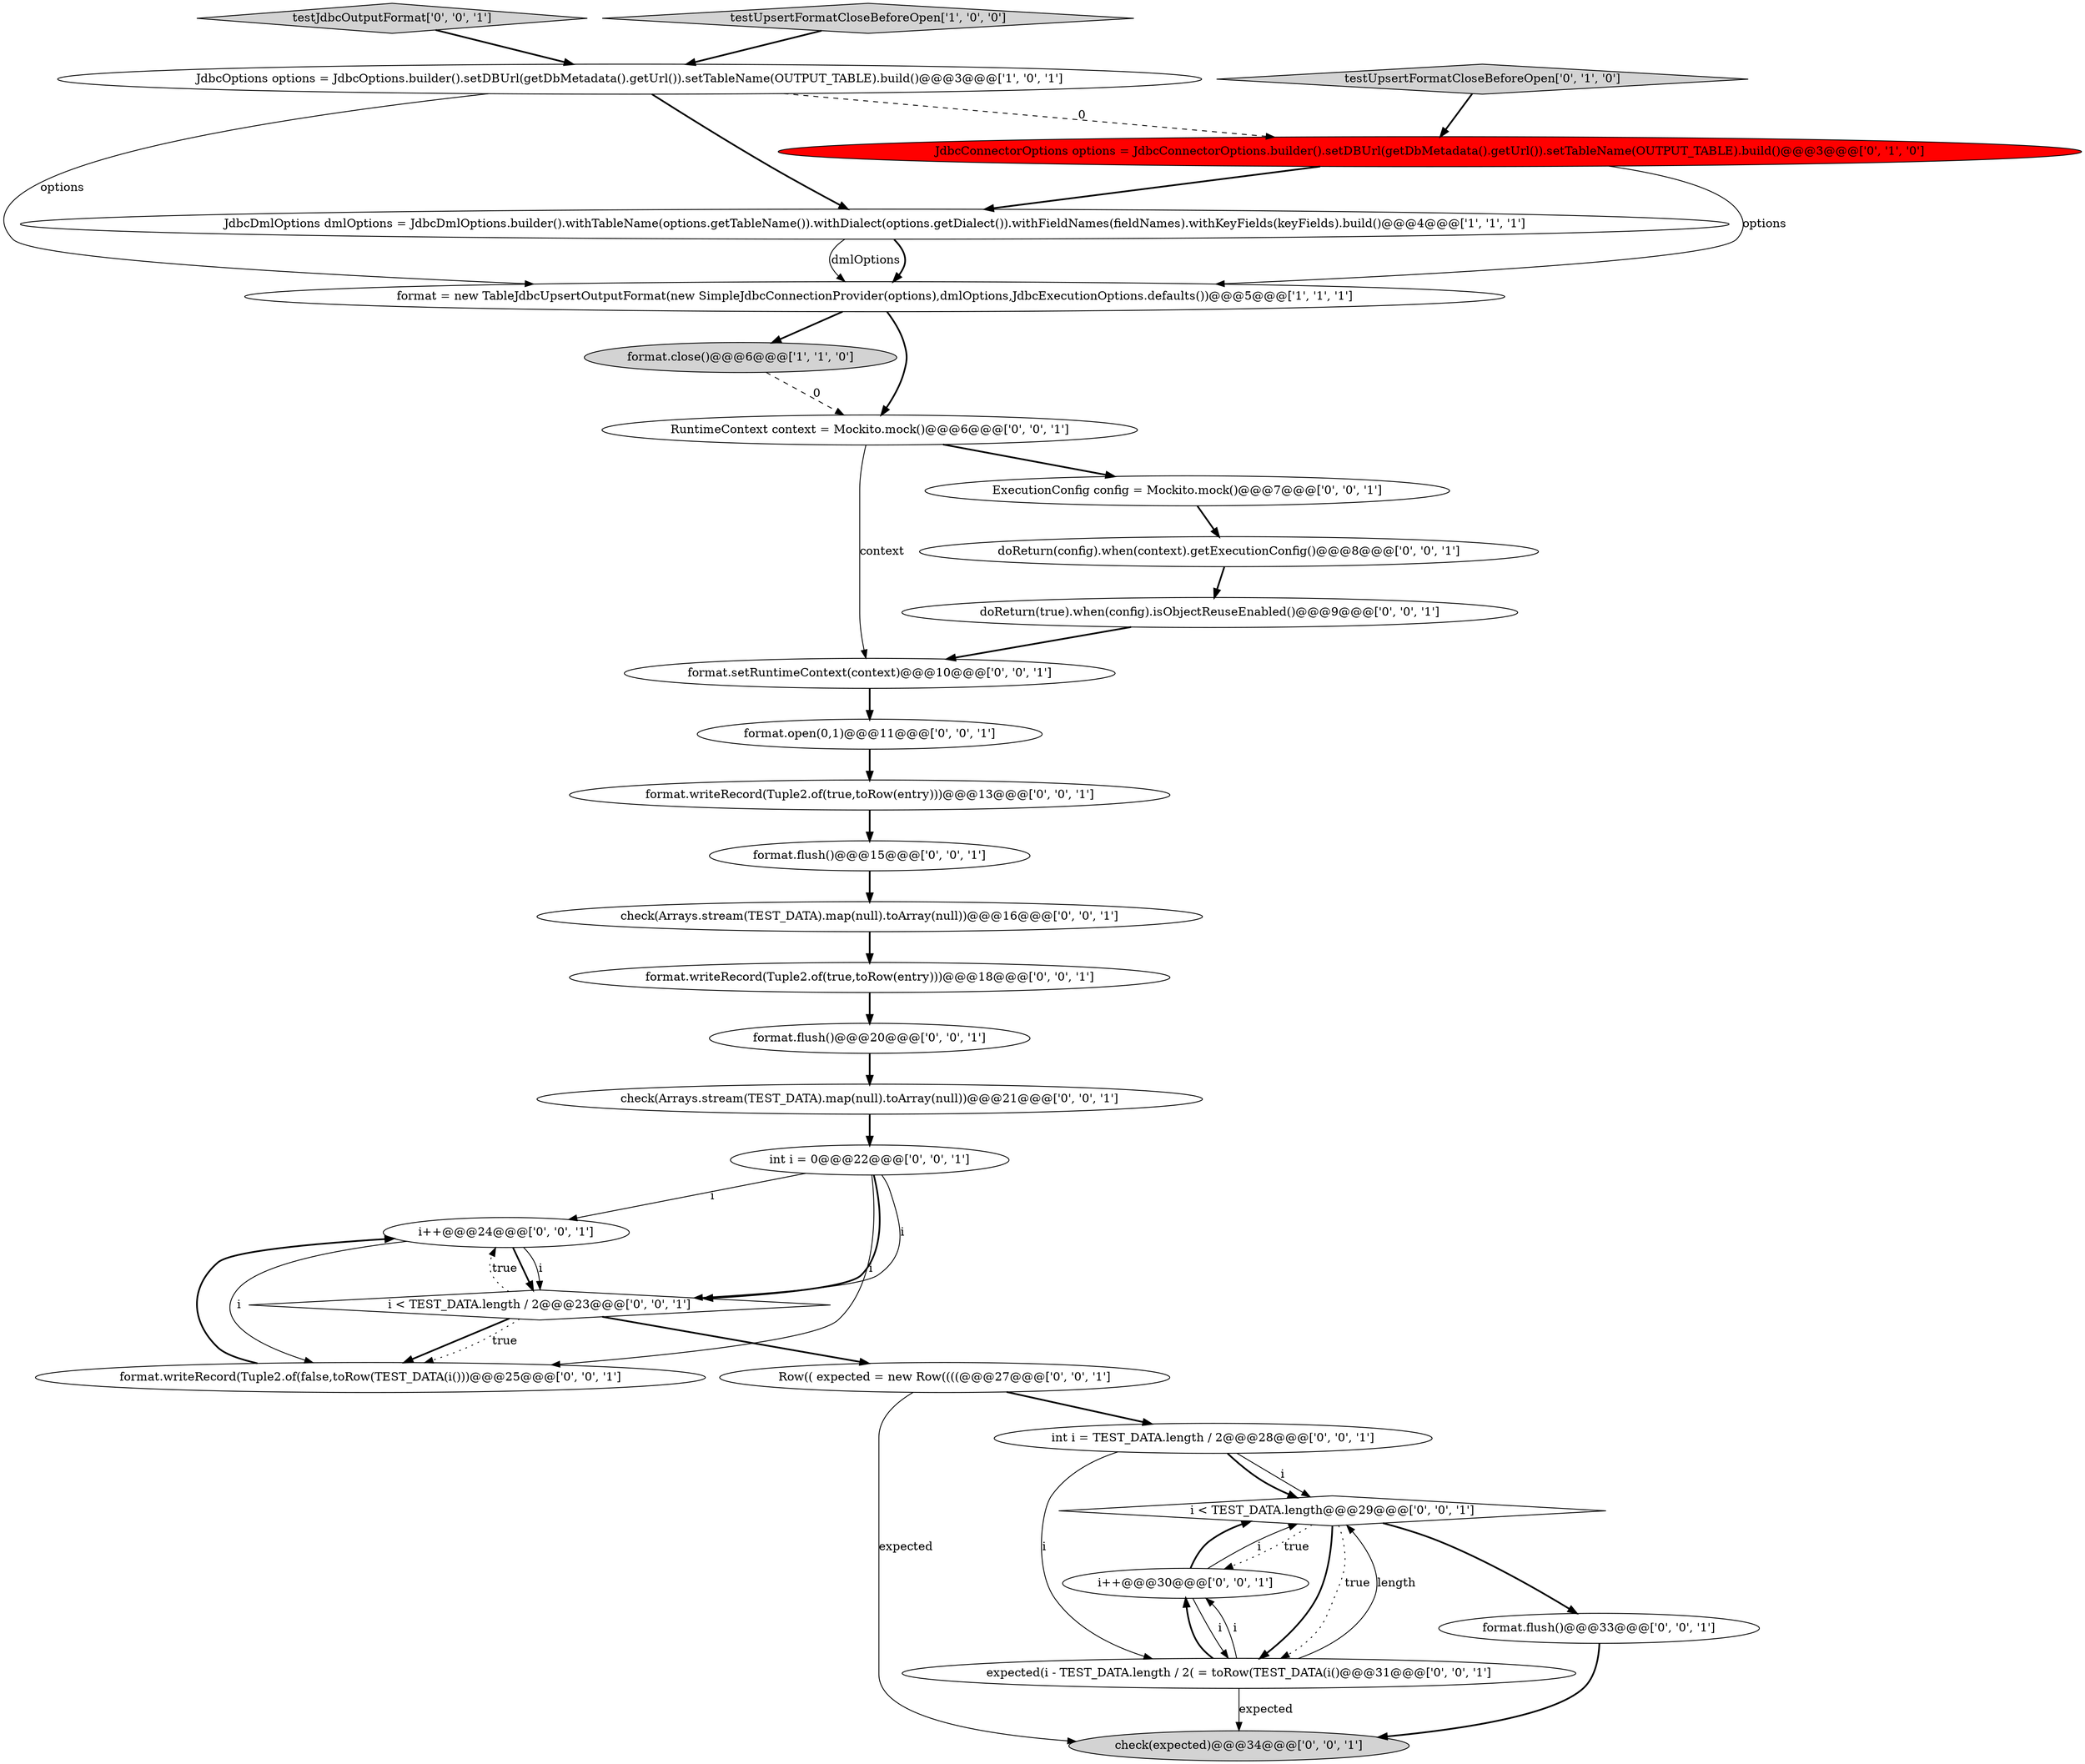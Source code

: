 digraph {
15 [style = filled, label = "format.setRuntimeContext(context)@@@10@@@['0', '0', '1']", fillcolor = white, shape = ellipse image = "AAA0AAABBB3BBB"];
16 [style = filled, label = "check(Arrays.stream(TEST_DATA).map(null).toArray(null))@@@21@@@['0', '0', '1']", fillcolor = white, shape = ellipse image = "AAA0AAABBB3BBB"];
25 [style = filled, label = "i++@@@24@@@['0', '0', '1']", fillcolor = white, shape = ellipse image = "AAA0AAABBB3BBB"];
12 [style = filled, label = "i < TEST_DATA.length@@@29@@@['0', '0', '1']", fillcolor = white, shape = diamond image = "AAA0AAABBB3BBB"];
18 [style = filled, label = "check(Arrays.stream(TEST_DATA).map(null).toArray(null))@@@16@@@['0', '0', '1']", fillcolor = white, shape = ellipse image = "AAA0AAABBB3BBB"];
11 [style = filled, label = "testJdbcOutputFormat['0', '0', '1']", fillcolor = lightgray, shape = diamond image = "AAA0AAABBB3BBB"];
29 [style = filled, label = "format.writeRecord(Tuple2.of(false,toRow(TEST_DATA(i()))@@@25@@@['0', '0', '1']", fillcolor = white, shape = ellipse image = "AAA0AAABBB3BBB"];
6 [style = filled, label = "JdbcConnectorOptions options = JdbcConnectorOptions.builder().setDBUrl(getDbMetadata().getUrl()).setTableName(OUTPUT_TABLE).build()@@@3@@@['0', '1', '0']", fillcolor = red, shape = ellipse image = "AAA1AAABBB2BBB"];
1 [style = filled, label = "format = new TableJdbcUpsertOutputFormat(new SimpleJdbcConnectionProvider(options),dmlOptions,JdbcExecutionOptions.defaults())@@@5@@@['1', '1', '1']", fillcolor = white, shape = ellipse image = "AAA0AAABBB1BBB"];
23 [style = filled, label = "format.flush()@@@15@@@['0', '0', '1']", fillcolor = white, shape = ellipse image = "AAA0AAABBB3BBB"];
30 [style = filled, label = "i < TEST_DATA.length / 2@@@23@@@['0', '0', '1']", fillcolor = white, shape = diamond image = "AAA0AAABBB3BBB"];
26 [style = filled, label = "doReturn(true).when(config).isObjectReuseEnabled()@@@9@@@['0', '0', '1']", fillcolor = white, shape = ellipse image = "AAA0AAABBB3BBB"];
28 [style = filled, label = "ExecutionConfig config = Mockito.mock()@@@7@@@['0', '0', '1']", fillcolor = white, shape = ellipse image = "AAA0AAABBB3BBB"];
21 [style = filled, label = "format.flush()@@@20@@@['0', '0', '1']", fillcolor = white, shape = ellipse image = "AAA0AAABBB3BBB"];
3 [style = filled, label = "JdbcDmlOptions dmlOptions = JdbcDmlOptions.builder().withTableName(options.getTableName()).withDialect(options.getDialect()).withFieldNames(fieldNames).withKeyFields(keyFields).build()@@@4@@@['1', '1', '1']", fillcolor = white, shape = ellipse image = "AAA0AAABBB1BBB"];
19 [style = filled, label = "check(expected)@@@34@@@['0', '0', '1']", fillcolor = lightgray, shape = ellipse image = "AAA0AAABBB3BBB"];
14 [style = filled, label = "format.flush()@@@33@@@['0', '0', '1']", fillcolor = white, shape = ellipse image = "AAA0AAABBB3BBB"];
27 [style = filled, label = "format.writeRecord(Tuple2.of(true,toRow(entry)))@@@13@@@['0', '0', '1']", fillcolor = white, shape = ellipse image = "AAA0AAABBB3BBB"];
24 [style = filled, label = "i++@@@30@@@['0', '0', '1']", fillcolor = white, shape = ellipse image = "AAA0AAABBB3BBB"];
5 [style = filled, label = "testUpsertFormatCloseBeforeOpen['0', '1', '0']", fillcolor = lightgray, shape = diamond image = "AAA0AAABBB2BBB"];
9 [style = filled, label = "format.writeRecord(Tuple2.of(true,toRow(entry)))@@@18@@@['0', '0', '1']", fillcolor = white, shape = ellipse image = "AAA0AAABBB3BBB"];
2 [style = filled, label = "testUpsertFormatCloseBeforeOpen['1', '0', '0']", fillcolor = lightgray, shape = diamond image = "AAA0AAABBB1BBB"];
4 [style = filled, label = "format.close()@@@6@@@['1', '1', '0']", fillcolor = lightgray, shape = ellipse image = "AAA0AAABBB1BBB"];
13 [style = filled, label = "int i = 0@@@22@@@['0', '0', '1']", fillcolor = white, shape = ellipse image = "AAA0AAABBB3BBB"];
10 [style = filled, label = "Row(( expected = new Row((((@@@27@@@['0', '0', '1']", fillcolor = white, shape = ellipse image = "AAA0AAABBB3BBB"];
0 [style = filled, label = "JdbcOptions options = JdbcOptions.builder().setDBUrl(getDbMetadata().getUrl()).setTableName(OUTPUT_TABLE).build()@@@3@@@['1', '0', '1']", fillcolor = white, shape = ellipse image = "AAA0AAABBB1BBB"];
8 [style = filled, label = "format.open(0,1)@@@11@@@['0', '0', '1']", fillcolor = white, shape = ellipse image = "AAA0AAABBB3BBB"];
22 [style = filled, label = "int i = TEST_DATA.length / 2@@@28@@@['0', '0', '1']", fillcolor = white, shape = ellipse image = "AAA0AAABBB3BBB"];
17 [style = filled, label = "doReturn(config).when(context).getExecutionConfig()@@@8@@@['0', '0', '1']", fillcolor = white, shape = ellipse image = "AAA0AAABBB3BBB"];
7 [style = filled, label = "RuntimeContext context = Mockito.mock()@@@6@@@['0', '0', '1']", fillcolor = white, shape = ellipse image = "AAA0AAABBB3BBB"];
20 [style = filled, label = "expected(i - TEST_DATA.length / 2( = toRow(TEST_DATA(i()@@@31@@@['0', '0', '1']", fillcolor = white, shape = ellipse image = "AAA0AAABBB3BBB"];
0->3 [style = bold, label=""];
10->22 [style = bold, label=""];
6->3 [style = bold, label=""];
1->4 [style = bold, label=""];
16->13 [style = bold, label=""];
17->26 [style = bold, label=""];
24->12 [style = bold, label=""];
3->1 [style = bold, label=""];
13->25 [style = solid, label="i"];
22->12 [style = solid, label="i"];
25->30 [style = bold, label=""];
0->6 [style = dashed, label="0"];
24->20 [style = solid, label="i"];
12->20 [style = bold, label=""];
29->25 [style = bold, label=""];
14->19 [style = bold, label=""];
0->1 [style = solid, label="options"];
13->30 [style = bold, label=""];
7->15 [style = solid, label="context"];
3->1 [style = solid, label="dmlOptions"];
13->30 [style = solid, label="i"];
1->7 [style = bold, label=""];
30->29 [style = bold, label=""];
22->20 [style = solid, label="i"];
30->29 [style = dotted, label="true"];
24->12 [style = solid, label="i"];
2->0 [style = bold, label=""];
11->0 [style = bold, label=""];
12->20 [style = dotted, label="true"];
25->30 [style = solid, label="i"];
5->6 [style = bold, label=""];
7->28 [style = bold, label=""];
30->25 [style = dotted, label="true"];
4->7 [style = dashed, label="0"];
22->12 [style = bold, label=""];
26->15 [style = bold, label=""];
12->14 [style = bold, label=""];
9->21 [style = bold, label=""];
18->9 [style = bold, label=""];
30->10 [style = bold, label=""];
21->16 [style = bold, label=""];
28->17 [style = bold, label=""];
13->29 [style = solid, label="i"];
20->12 [style = solid, label="length"];
12->24 [style = dotted, label="true"];
27->23 [style = bold, label=""];
20->24 [style = solid, label="i"];
20->24 [style = bold, label=""];
6->1 [style = solid, label="options"];
8->27 [style = bold, label=""];
20->19 [style = solid, label="expected"];
15->8 [style = bold, label=""];
23->18 [style = bold, label=""];
10->19 [style = solid, label="expected"];
25->29 [style = solid, label="i"];
}
